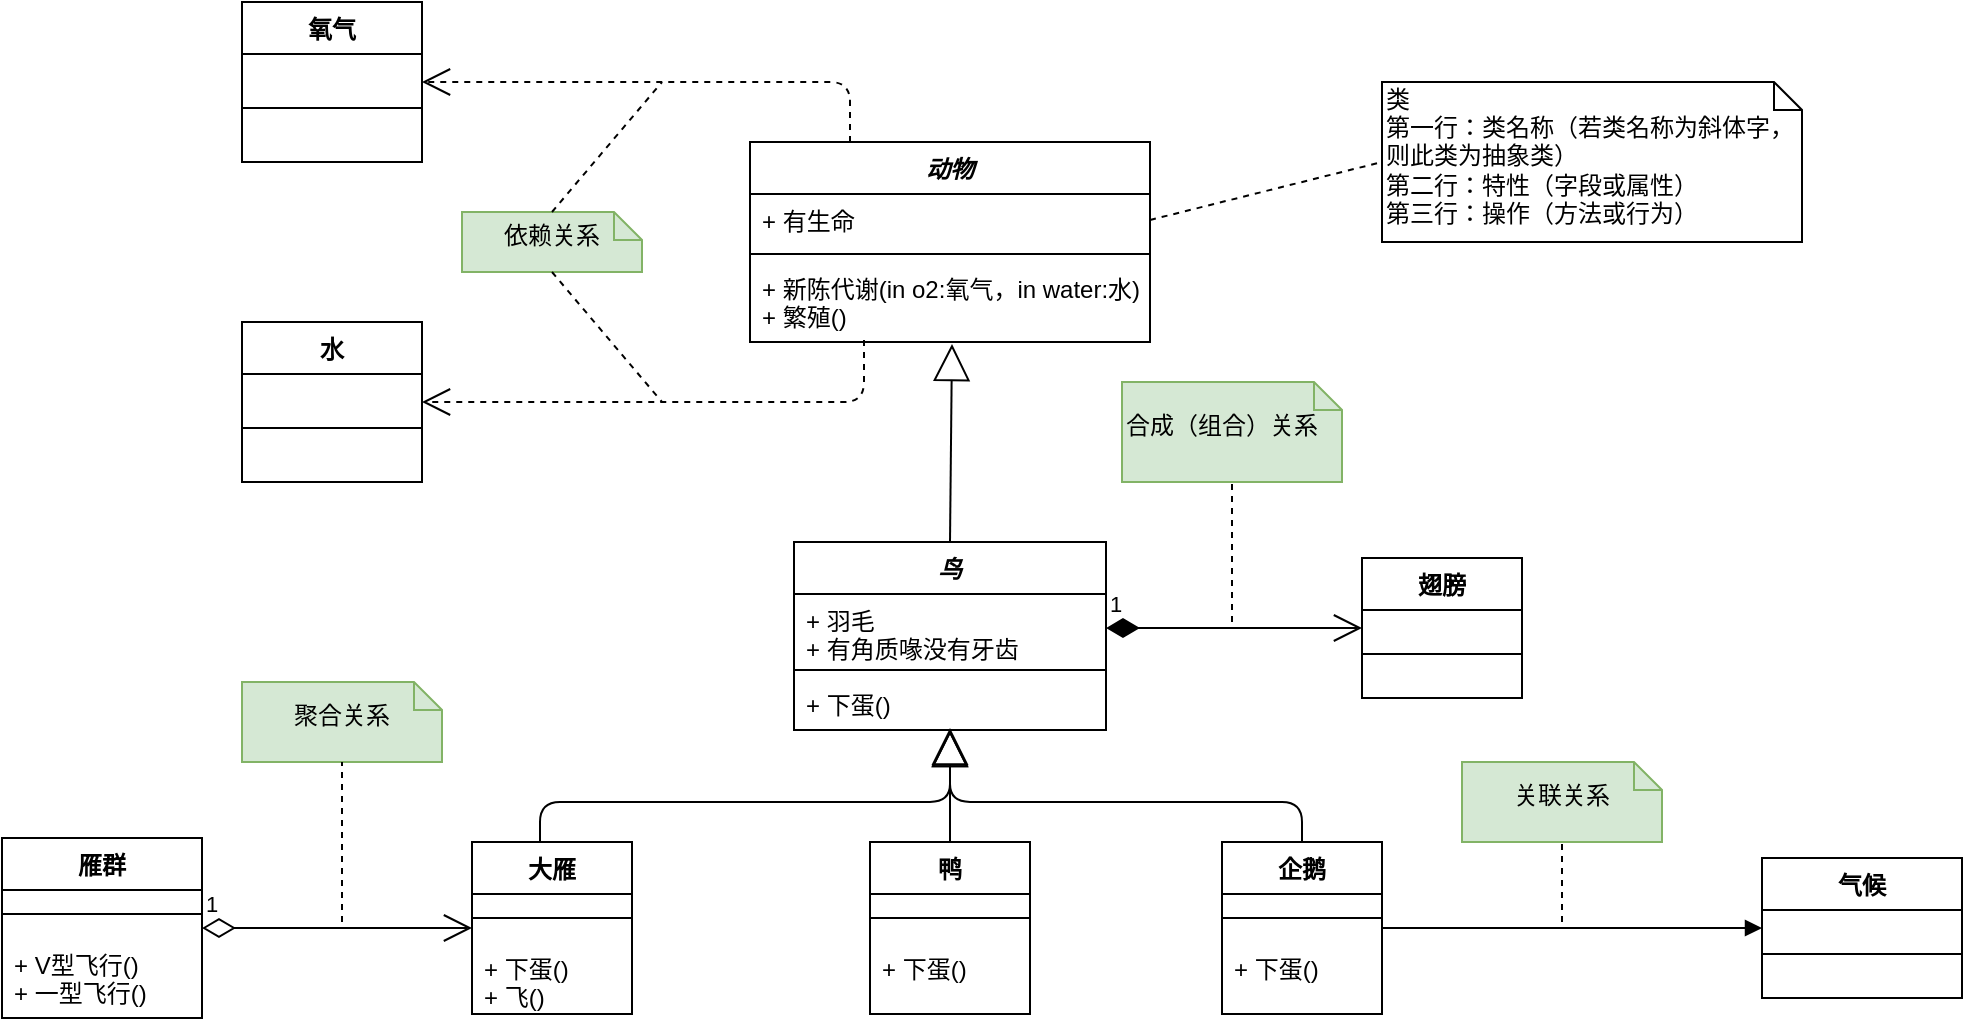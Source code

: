 <mxfile version="12.7.0" type="github">
  <diagram id="C5RBs43oDa-KdzZeNtuy" name="Page-1">
    <mxGraphModel dx="1422" dy="794" grid="1" gridSize="10" guides="1" tooltips="1" connect="1" arrows="1" fold="1" page="1" pageScale="1" pageWidth="1169" pageHeight="1654" math="0" shadow="0">
      <root>
        <mxCell id="WIyWlLk6GJQsqaUBKTNV-0"/>
        <mxCell id="WIyWlLk6GJQsqaUBKTNV-1" parent="WIyWlLk6GJQsqaUBKTNV-0"/>
        <mxCell id="FqXf1TU0Tz_ZIfCKbDEV-4" value="动物" style="swimlane;fontStyle=3;align=center;verticalAlign=top;childLayout=stackLayout;horizontal=1;startSize=26;horizontalStack=0;resizeParent=1;resizeParentMax=0;resizeLast=0;collapsible=1;marginBottom=0;" vertex="1" parent="WIyWlLk6GJQsqaUBKTNV-1">
          <mxGeometry x="484" y="130" width="200" height="100" as="geometry"/>
        </mxCell>
        <mxCell id="FqXf1TU0Tz_ZIfCKbDEV-5" value="+ 有生命" style="text;strokeColor=none;fillColor=none;align=left;verticalAlign=top;spacingLeft=4;spacingRight=4;overflow=hidden;rotatable=0;points=[[0,0.5],[1,0.5]];portConstraint=eastwest;" vertex="1" parent="FqXf1TU0Tz_ZIfCKbDEV-4">
          <mxGeometry y="26" width="200" height="26" as="geometry"/>
        </mxCell>
        <mxCell id="FqXf1TU0Tz_ZIfCKbDEV-6" value="" style="line;strokeWidth=1;fillColor=none;align=left;verticalAlign=middle;spacingTop=-1;spacingLeft=3;spacingRight=3;rotatable=0;labelPosition=right;points=[];portConstraint=eastwest;" vertex="1" parent="FqXf1TU0Tz_ZIfCKbDEV-4">
          <mxGeometry y="52" width="200" height="8" as="geometry"/>
        </mxCell>
        <mxCell id="FqXf1TU0Tz_ZIfCKbDEV-7" value="+ 新陈代谢(in o2:氧气，in water:水)&#xa;+ 繁殖()" style="text;strokeColor=none;fillColor=none;align=left;verticalAlign=top;spacingLeft=4;spacingRight=4;overflow=hidden;rotatable=0;points=[[0,0.5],[1,0.5]];portConstraint=eastwest;" vertex="1" parent="FqXf1TU0Tz_ZIfCKbDEV-4">
          <mxGeometry y="60" width="200" height="40" as="geometry"/>
        </mxCell>
        <mxCell id="FqXf1TU0Tz_ZIfCKbDEV-8" value="氧气" style="swimlane;fontStyle=1;align=center;verticalAlign=top;childLayout=stackLayout;horizontal=1;startSize=26;horizontalStack=0;resizeParent=1;resizeParentMax=0;resizeLast=0;collapsible=1;marginBottom=0;" vertex="1" parent="WIyWlLk6GJQsqaUBKTNV-1">
          <mxGeometry x="230" y="60" width="90" height="80" as="geometry"/>
        </mxCell>
        <mxCell id="FqXf1TU0Tz_ZIfCKbDEV-10" value="" style="line;strokeWidth=1;fillColor=none;align=left;verticalAlign=middle;spacingTop=-1;spacingLeft=3;spacingRight=3;rotatable=0;labelPosition=right;points=[];portConstraint=eastwest;" vertex="1" parent="FqXf1TU0Tz_ZIfCKbDEV-8">
          <mxGeometry y="26" width="90" height="54" as="geometry"/>
        </mxCell>
        <mxCell id="FqXf1TU0Tz_ZIfCKbDEV-13" value="水" style="swimlane;fontStyle=1;align=center;verticalAlign=top;childLayout=stackLayout;horizontal=1;startSize=26;horizontalStack=0;resizeParent=1;resizeParentMax=0;resizeLast=0;collapsible=1;marginBottom=0;" vertex="1" parent="WIyWlLk6GJQsqaUBKTNV-1">
          <mxGeometry x="230" y="220" width="90" height="80" as="geometry"/>
        </mxCell>
        <mxCell id="FqXf1TU0Tz_ZIfCKbDEV-14" value="" style="line;strokeWidth=1;fillColor=none;align=left;verticalAlign=middle;spacingTop=-1;spacingLeft=3;spacingRight=3;rotatable=0;labelPosition=right;points=[];portConstraint=eastwest;" vertex="1" parent="FqXf1TU0Tz_ZIfCKbDEV-13">
          <mxGeometry y="26" width="90" height="54" as="geometry"/>
        </mxCell>
        <mxCell id="FqXf1TU0Tz_ZIfCKbDEV-15" value="" style="endArrow=open;endSize=12;dashed=1;html=1;exitX=0.285;exitY=0.975;exitDx=0;exitDy=0;exitPerimeter=0;entryX=1;entryY=0.5;entryDx=0;entryDy=0;" edge="1" parent="WIyWlLk6GJQsqaUBKTNV-1" source="FqXf1TU0Tz_ZIfCKbDEV-7" target="FqXf1TU0Tz_ZIfCKbDEV-13">
          <mxGeometry width="160" relative="1" as="geometry">
            <mxPoint x="230" y="350" as="sourcePoint"/>
            <mxPoint x="390" y="350" as="targetPoint"/>
            <Array as="points">
              <mxPoint x="541" y="260"/>
            </Array>
          </mxGeometry>
        </mxCell>
        <mxCell id="FqXf1TU0Tz_ZIfCKbDEV-16" value="" style="endArrow=open;endSize=12;dashed=1;html=1;exitX=0.25;exitY=0;exitDx=0;exitDy=0;entryX=1;entryY=0.5;entryDx=0;entryDy=0;" edge="1" parent="WIyWlLk6GJQsqaUBKTNV-1" source="FqXf1TU0Tz_ZIfCKbDEV-4" target="FqXf1TU0Tz_ZIfCKbDEV-8">
          <mxGeometry width="160" relative="1" as="geometry">
            <mxPoint x="510" y="90" as="sourcePoint"/>
            <mxPoint x="350" y="90" as="targetPoint"/>
            <Array as="points">
              <mxPoint x="534" y="100"/>
            </Array>
          </mxGeometry>
        </mxCell>
        <mxCell id="FqXf1TU0Tz_ZIfCKbDEV-17" value="依赖关系" style="shape=note;whiteSpace=wrap;html=1;size=14;verticalAlign=middle;align=center;spacingTop=-6;fillColor=#d5e8d4;strokeColor=#82b366;" vertex="1" parent="WIyWlLk6GJQsqaUBKTNV-1">
          <mxGeometry x="340" y="165" width="90" height="30" as="geometry"/>
        </mxCell>
        <mxCell id="FqXf1TU0Tz_ZIfCKbDEV-18" value="" style="endArrow=none;dashed=1;html=1;exitX=0.5;exitY=0;exitDx=0;exitDy=0;exitPerimeter=0;" edge="1" parent="WIyWlLk6GJQsqaUBKTNV-1" source="FqXf1TU0Tz_ZIfCKbDEV-17">
          <mxGeometry width="50" height="50" relative="1" as="geometry">
            <mxPoint x="380" y="165" as="sourcePoint"/>
            <mxPoint x="440" y="100" as="targetPoint"/>
          </mxGeometry>
        </mxCell>
        <mxCell id="FqXf1TU0Tz_ZIfCKbDEV-19" value="" style="endArrow=none;dashed=1;html=1;exitX=0.5;exitY=1;exitDx=0;exitDy=0;exitPerimeter=0;" edge="1" parent="WIyWlLk6GJQsqaUBKTNV-1" source="FqXf1TU0Tz_ZIfCKbDEV-17">
          <mxGeometry width="50" height="50" relative="1" as="geometry">
            <mxPoint x="390" y="175" as="sourcePoint"/>
            <mxPoint x="440" y="260" as="targetPoint"/>
          </mxGeometry>
        </mxCell>
        <mxCell id="FqXf1TU0Tz_ZIfCKbDEV-20" value="类&lt;br&gt;第一行：类名称（若类名称为斜体字，则此类为抽象类）&lt;br&gt;第二行：特性（字段或属性）&lt;br&gt;第三行：操作（方法或行为）" style="shape=note;whiteSpace=wrap;html=1;size=14;verticalAlign=middle;align=left;spacingTop=-6;" vertex="1" parent="WIyWlLk6GJQsqaUBKTNV-1">
          <mxGeometry x="800" y="100" width="210" height="80" as="geometry"/>
        </mxCell>
        <mxCell id="FqXf1TU0Tz_ZIfCKbDEV-21" value="" style="endArrow=none;dashed=1;html=1;entryX=0;entryY=0.5;entryDx=0;entryDy=0;entryPerimeter=0;exitX=1;exitY=0.5;exitDx=0;exitDy=0;" edge="1" parent="WIyWlLk6GJQsqaUBKTNV-1" source="FqXf1TU0Tz_ZIfCKbDEV-5" target="FqXf1TU0Tz_ZIfCKbDEV-20">
          <mxGeometry width="50" height="50" relative="1" as="geometry">
            <mxPoint x="230" y="370" as="sourcePoint"/>
            <mxPoint x="280" y="320" as="targetPoint"/>
          </mxGeometry>
        </mxCell>
        <mxCell id="FqXf1TU0Tz_ZIfCKbDEV-22" value="鸟" style="swimlane;fontStyle=3;align=center;verticalAlign=top;childLayout=stackLayout;horizontal=1;startSize=26;horizontalStack=0;resizeParent=1;resizeParentMax=0;resizeLast=0;collapsible=1;marginBottom=0;" vertex="1" parent="WIyWlLk6GJQsqaUBKTNV-1">
          <mxGeometry x="506" y="330" width="156" height="94" as="geometry"/>
        </mxCell>
        <mxCell id="FqXf1TU0Tz_ZIfCKbDEV-23" value="+ 羽毛&#xa;+ 有角质喙没有牙齿" style="text;strokeColor=none;fillColor=none;align=left;verticalAlign=top;spacingLeft=4;spacingRight=4;overflow=hidden;rotatable=0;points=[[0,0.5],[1,0.5]];portConstraint=eastwest;" vertex="1" parent="FqXf1TU0Tz_ZIfCKbDEV-22">
          <mxGeometry y="26" width="156" height="34" as="geometry"/>
        </mxCell>
        <mxCell id="FqXf1TU0Tz_ZIfCKbDEV-24" value="" style="line;strokeWidth=1;fillColor=none;align=left;verticalAlign=middle;spacingTop=-1;spacingLeft=3;spacingRight=3;rotatable=0;labelPosition=right;points=[];portConstraint=eastwest;" vertex="1" parent="FqXf1TU0Tz_ZIfCKbDEV-22">
          <mxGeometry y="60" width="156" height="8" as="geometry"/>
        </mxCell>
        <mxCell id="FqXf1TU0Tz_ZIfCKbDEV-25" value="+ 下蛋()" style="text;strokeColor=none;fillColor=none;align=left;verticalAlign=top;spacingLeft=4;spacingRight=4;overflow=hidden;rotatable=0;points=[[0,0.5],[1,0.5]];portConstraint=eastwest;" vertex="1" parent="FqXf1TU0Tz_ZIfCKbDEV-22">
          <mxGeometry y="68" width="156" height="26" as="geometry"/>
        </mxCell>
        <mxCell id="FqXf1TU0Tz_ZIfCKbDEV-27" value="翅膀" style="swimlane;fontStyle=1;align=center;verticalAlign=top;childLayout=stackLayout;horizontal=1;startSize=26;horizontalStack=0;resizeParent=1;resizeParentMax=0;resizeLast=0;collapsible=1;marginBottom=0;" vertex="1" parent="WIyWlLk6GJQsqaUBKTNV-1">
          <mxGeometry x="790" y="338" width="80" height="70" as="geometry"/>
        </mxCell>
        <mxCell id="FqXf1TU0Tz_ZIfCKbDEV-29" value="" style="line;strokeWidth=1;fillColor=none;align=left;verticalAlign=middle;spacingTop=-1;spacingLeft=3;spacingRight=3;rotatable=0;labelPosition=right;points=[];portConstraint=eastwest;" vertex="1" parent="FqXf1TU0Tz_ZIfCKbDEV-27">
          <mxGeometry y="26" width="80" height="44" as="geometry"/>
        </mxCell>
        <mxCell id="FqXf1TU0Tz_ZIfCKbDEV-37" value="1" style="endArrow=open;html=1;endSize=12;startArrow=diamondThin;startSize=14;startFill=1;edgeStyle=orthogonalEdgeStyle;align=left;verticalAlign=bottom;exitX=1;exitY=0.5;exitDx=0;exitDy=0;entryX=0;entryY=0.5;entryDx=0;entryDy=0;" edge="1" parent="WIyWlLk6GJQsqaUBKTNV-1" source="FqXf1TU0Tz_ZIfCKbDEV-23" target="FqXf1TU0Tz_ZIfCKbDEV-27">
          <mxGeometry x="-1" y="3" relative="1" as="geometry">
            <mxPoint x="230" y="450" as="sourcePoint"/>
            <mxPoint x="390" y="450" as="targetPoint"/>
          </mxGeometry>
        </mxCell>
        <mxCell id="FqXf1TU0Tz_ZIfCKbDEV-40" value="合成（组合）关系" style="shape=note;whiteSpace=wrap;html=1;size=14;verticalAlign=middle;align=left;spacingTop=-6;fillColor=#d5e8d4;strokeColor=#82b366;" vertex="1" parent="WIyWlLk6GJQsqaUBKTNV-1">
          <mxGeometry x="670" y="250" width="110" height="50" as="geometry"/>
        </mxCell>
        <mxCell id="FqXf1TU0Tz_ZIfCKbDEV-41" value="" style="endArrow=none;dashed=1;html=1;entryX=0.5;entryY=1;entryDx=0;entryDy=0;entryPerimeter=0;" edge="1" parent="WIyWlLk6GJQsqaUBKTNV-1" target="FqXf1TU0Tz_ZIfCKbDEV-40">
          <mxGeometry width="50" height="50" relative="1" as="geometry">
            <mxPoint x="725" y="370" as="sourcePoint"/>
            <mxPoint x="280" y="450" as="targetPoint"/>
          </mxGeometry>
        </mxCell>
        <mxCell id="FqXf1TU0Tz_ZIfCKbDEV-54" value="大雁" style="swimlane;fontStyle=1;align=center;verticalAlign=top;childLayout=stackLayout;horizontal=1;startSize=26;horizontalStack=0;resizeParent=1;resizeParentMax=0;resizeLast=0;collapsible=1;marginBottom=0;" vertex="1" parent="WIyWlLk6GJQsqaUBKTNV-1">
          <mxGeometry x="345" y="480" width="80" height="86" as="geometry"/>
        </mxCell>
        <mxCell id="FqXf1TU0Tz_ZIfCKbDEV-56" value="" style="line;strokeWidth=1;fillColor=none;align=left;verticalAlign=middle;spacingTop=-1;spacingLeft=3;spacingRight=3;rotatable=0;labelPosition=right;points=[];portConstraint=eastwest;" vertex="1" parent="FqXf1TU0Tz_ZIfCKbDEV-54">
          <mxGeometry y="26" width="80" height="24" as="geometry"/>
        </mxCell>
        <mxCell id="FqXf1TU0Tz_ZIfCKbDEV-57" value="+ 下蛋()&#xa;+ 飞()" style="text;strokeColor=none;fillColor=none;align=left;verticalAlign=top;spacingLeft=4;spacingRight=4;overflow=hidden;rotatable=0;points=[[0,0.5],[1,0.5]];portConstraint=eastwest;" vertex="1" parent="FqXf1TU0Tz_ZIfCKbDEV-54">
          <mxGeometry y="50" width="80" height="36" as="geometry"/>
        </mxCell>
        <mxCell id="FqXf1TU0Tz_ZIfCKbDEV-58" value="" style="endArrow=block;endSize=16;endFill=0;html=1;entryX=0.505;entryY=1.025;entryDx=0;entryDy=0;entryPerimeter=0;exitX=0.5;exitY=0;exitDx=0;exitDy=0;" edge="1" parent="WIyWlLk6GJQsqaUBKTNV-1" source="FqXf1TU0Tz_ZIfCKbDEV-22" target="FqXf1TU0Tz_ZIfCKbDEV-7">
          <mxGeometry width="160" relative="1" as="geometry">
            <mxPoint x="230" y="560" as="sourcePoint"/>
            <mxPoint x="390" y="560" as="targetPoint"/>
          </mxGeometry>
        </mxCell>
        <mxCell id="FqXf1TU0Tz_ZIfCKbDEV-59" value="" style="endArrow=block;endSize=16;endFill=0;html=1;entryX=0.5;entryY=1;entryDx=0;entryDy=0;entryPerimeter=0;exitX=0.425;exitY=0;exitDx=0;exitDy=0;exitPerimeter=0;" edge="1" parent="WIyWlLk6GJQsqaUBKTNV-1" source="FqXf1TU0Tz_ZIfCKbDEV-54" target="FqXf1TU0Tz_ZIfCKbDEV-25">
          <mxGeometry width="160" relative="1" as="geometry">
            <mxPoint x="230" y="560" as="sourcePoint"/>
            <mxPoint x="390" y="560" as="targetPoint"/>
            <Array as="points">
              <mxPoint x="379" y="460"/>
              <mxPoint x="584" y="460"/>
            </Array>
          </mxGeometry>
        </mxCell>
        <mxCell id="FqXf1TU0Tz_ZIfCKbDEV-60" value="鸭" style="swimlane;fontStyle=1;align=center;verticalAlign=top;childLayout=stackLayout;horizontal=1;startSize=26;horizontalStack=0;resizeParent=1;resizeParentMax=0;resizeLast=0;collapsible=1;marginBottom=0;" vertex="1" parent="WIyWlLk6GJQsqaUBKTNV-1">
          <mxGeometry x="544" y="480" width="80" height="86" as="geometry"/>
        </mxCell>
        <mxCell id="FqXf1TU0Tz_ZIfCKbDEV-61" value="" style="line;strokeWidth=1;fillColor=none;align=left;verticalAlign=middle;spacingTop=-1;spacingLeft=3;spacingRight=3;rotatable=0;labelPosition=right;points=[];portConstraint=eastwest;" vertex="1" parent="FqXf1TU0Tz_ZIfCKbDEV-60">
          <mxGeometry y="26" width="80" height="24" as="geometry"/>
        </mxCell>
        <mxCell id="FqXf1TU0Tz_ZIfCKbDEV-62" value="+ 下蛋()" style="text;strokeColor=none;fillColor=none;align=left;verticalAlign=top;spacingLeft=4;spacingRight=4;overflow=hidden;rotatable=0;points=[[0,0.5],[1,0.5]];portConstraint=eastwest;" vertex="1" parent="FqXf1TU0Tz_ZIfCKbDEV-60">
          <mxGeometry y="50" width="80" height="36" as="geometry"/>
        </mxCell>
        <mxCell id="FqXf1TU0Tz_ZIfCKbDEV-63" value="企鹅" style="swimlane;fontStyle=1;align=center;verticalAlign=top;childLayout=stackLayout;horizontal=1;startSize=26;horizontalStack=0;resizeParent=1;resizeParentMax=0;resizeLast=0;collapsible=1;marginBottom=0;" vertex="1" parent="WIyWlLk6GJQsqaUBKTNV-1">
          <mxGeometry x="720" y="480" width="80" height="86" as="geometry"/>
        </mxCell>
        <mxCell id="FqXf1TU0Tz_ZIfCKbDEV-64" value="" style="line;strokeWidth=1;fillColor=none;align=left;verticalAlign=middle;spacingTop=-1;spacingLeft=3;spacingRight=3;rotatable=0;labelPosition=right;points=[];portConstraint=eastwest;" vertex="1" parent="FqXf1TU0Tz_ZIfCKbDEV-63">
          <mxGeometry y="26" width="80" height="24" as="geometry"/>
        </mxCell>
        <mxCell id="FqXf1TU0Tz_ZIfCKbDEV-65" value="+ 下蛋()" style="text;strokeColor=none;fillColor=none;align=left;verticalAlign=top;spacingLeft=4;spacingRight=4;overflow=hidden;rotatable=0;points=[[0,0.5],[1,0.5]];portConstraint=eastwest;" vertex="1" parent="FqXf1TU0Tz_ZIfCKbDEV-63">
          <mxGeometry y="50" width="80" height="36" as="geometry"/>
        </mxCell>
        <mxCell id="FqXf1TU0Tz_ZIfCKbDEV-66" value="" style="endArrow=block;endSize=16;endFill=0;html=1;entryX=0.5;entryY=0.962;entryDx=0;entryDy=0;entryPerimeter=0;exitX=0.5;exitY=0;exitDx=0;exitDy=0;" edge="1" parent="WIyWlLk6GJQsqaUBKTNV-1" source="FqXf1TU0Tz_ZIfCKbDEV-60" target="FqXf1TU0Tz_ZIfCKbDEV-25">
          <mxGeometry width="160" relative="1" as="geometry">
            <mxPoint x="230" y="590" as="sourcePoint"/>
            <mxPoint x="580" y="430" as="targetPoint"/>
          </mxGeometry>
        </mxCell>
        <mxCell id="FqXf1TU0Tz_ZIfCKbDEV-67" value="" style="endArrow=block;endSize=16;endFill=0;html=1;exitX=0.5;exitY=0;exitDx=0;exitDy=0;" edge="1" parent="WIyWlLk6GJQsqaUBKTNV-1" source="FqXf1TU0Tz_ZIfCKbDEV-63" target="FqXf1TU0Tz_ZIfCKbDEV-25">
          <mxGeometry x="0.14" width="160" relative="1" as="geometry">
            <mxPoint x="230" y="590" as="sourcePoint"/>
            <mxPoint x="390" y="590" as="targetPoint"/>
            <Array as="points">
              <mxPoint x="760" y="460"/>
              <mxPoint x="584" y="460"/>
            </Array>
            <mxPoint as="offset"/>
          </mxGeometry>
        </mxCell>
        <mxCell id="FqXf1TU0Tz_ZIfCKbDEV-68" value="气候" style="swimlane;fontStyle=1;align=center;verticalAlign=top;childLayout=stackLayout;horizontal=1;startSize=26;horizontalStack=0;resizeParent=1;resizeParentMax=0;resizeLast=0;collapsible=1;marginBottom=0;" vertex="1" parent="WIyWlLk6GJQsqaUBKTNV-1">
          <mxGeometry x="990" y="488" width="100" height="70" as="geometry"/>
        </mxCell>
        <mxCell id="FqXf1TU0Tz_ZIfCKbDEV-70" value="" style="line;strokeWidth=1;fillColor=none;align=left;verticalAlign=middle;spacingTop=-1;spacingLeft=3;spacingRight=3;rotatable=0;labelPosition=right;points=[];portConstraint=eastwest;" vertex="1" parent="FqXf1TU0Tz_ZIfCKbDEV-68">
          <mxGeometry y="26" width="100" height="44" as="geometry"/>
        </mxCell>
        <mxCell id="FqXf1TU0Tz_ZIfCKbDEV-72" value="" style="html=1;verticalAlign=bottom;endArrow=block;entryX=0;entryY=0.5;entryDx=0;entryDy=0;" edge="1" parent="WIyWlLk6GJQsqaUBKTNV-1" source="FqXf1TU0Tz_ZIfCKbDEV-63" target="FqXf1TU0Tz_ZIfCKbDEV-68">
          <mxGeometry width="80" relative="1" as="geometry">
            <mxPoint x="810" y="523" as="sourcePoint"/>
            <mxPoint x="310" y="590" as="targetPoint"/>
          </mxGeometry>
        </mxCell>
        <mxCell id="FqXf1TU0Tz_ZIfCKbDEV-73" value="关联关系" style="shape=note;whiteSpace=wrap;html=1;size=14;verticalAlign=middle;align=center;spacingTop=-6;fillColor=#d5e8d4;strokeColor=#82b366;" vertex="1" parent="WIyWlLk6GJQsqaUBKTNV-1">
          <mxGeometry x="840" y="440" width="100" height="40" as="geometry"/>
        </mxCell>
        <mxCell id="FqXf1TU0Tz_ZIfCKbDEV-74" value="" style="endArrow=none;dashed=1;html=1;entryX=0.5;entryY=1;entryDx=0;entryDy=0;entryPerimeter=0;" edge="1" parent="WIyWlLk6GJQsqaUBKTNV-1" target="FqXf1TU0Tz_ZIfCKbDEV-73">
          <mxGeometry width="50" height="50" relative="1" as="geometry">
            <mxPoint x="890" y="520" as="sourcePoint"/>
            <mxPoint x="280" y="590" as="targetPoint"/>
          </mxGeometry>
        </mxCell>
        <mxCell id="FqXf1TU0Tz_ZIfCKbDEV-75" value="雁群" style="swimlane;fontStyle=1;align=center;verticalAlign=top;childLayout=stackLayout;horizontal=1;startSize=26;horizontalStack=0;resizeParent=1;resizeParentMax=0;resizeLast=0;collapsible=1;marginBottom=0;" vertex="1" parent="WIyWlLk6GJQsqaUBKTNV-1">
          <mxGeometry x="110" y="478" width="100" height="90" as="geometry"/>
        </mxCell>
        <mxCell id="FqXf1TU0Tz_ZIfCKbDEV-77" value="" style="line;strokeWidth=1;fillColor=none;align=left;verticalAlign=middle;spacingTop=-1;spacingLeft=3;spacingRight=3;rotatable=0;labelPosition=right;points=[];portConstraint=eastwest;" vertex="1" parent="FqXf1TU0Tz_ZIfCKbDEV-75">
          <mxGeometry y="26" width="100" height="24" as="geometry"/>
        </mxCell>
        <mxCell id="FqXf1TU0Tz_ZIfCKbDEV-78" value="+ V型飞行()&#xa;+ 一型飞行()" style="text;strokeColor=none;fillColor=none;align=left;verticalAlign=top;spacingLeft=4;spacingRight=4;overflow=hidden;rotatable=0;points=[[0,0.5],[1,0.5]];portConstraint=eastwest;" vertex="1" parent="FqXf1TU0Tz_ZIfCKbDEV-75">
          <mxGeometry y="50" width="100" height="40" as="geometry"/>
        </mxCell>
        <mxCell id="FqXf1TU0Tz_ZIfCKbDEV-81" value="1" style="endArrow=open;html=1;endSize=12;startArrow=diamondThin;startSize=14;startFill=0;edgeStyle=orthogonalEdgeStyle;align=left;verticalAlign=bottom;" edge="1" parent="WIyWlLk6GJQsqaUBKTNV-1" source="FqXf1TU0Tz_ZIfCKbDEV-75" target="FqXf1TU0Tz_ZIfCKbDEV-54">
          <mxGeometry x="-1" y="3" relative="1" as="geometry">
            <mxPoint x="120" y="590" as="sourcePoint"/>
            <mxPoint x="280" y="590" as="targetPoint"/>
          </mxGeometry>
        </mxCell>
        <mxCell id="FqXf1TU0Tz_ZIfCKbDEV-82" value="聚合关系" style="shape=note;whiteSpace=wrap;html=1;size=14;verticalAlign=middle;align=center;spacingTop=-6;fillColor=#d5e8d4;strokeColor=#82b366;" vertex="1" parent="WIyWlLk6GJQsqaUBKTNV-1">
          <mxGeometry x="230" y="400" width="100" height="40" as="geometry"/>
        </mxCell>
        <mxCell id="FqXf1TU0Tz_ZIfCKbDEV-83" value="" style="endArrow=none;dashed=1;html=1;entryX=0.5;entryY=1;entryDx=0;entryDy=0;entryPerimeter=0;" edge="1" parent="WIyWlLk6GJQsqaUBKTNV-1" target="FqXf1TU0Tz_ZIfCKbDEV-82">
          <mxGeometry width="50" height="50" relative="1" as="geometry">
            <mxPoint x="280" y="520" as="sourcePoint"/>
            <mxPoint x="160" y="590" as="targetPoint"/>
          </mxGeometry>
        </mxCell>
      </root>
    </mxGraphModel>
  </diagram>
</mxfile>
